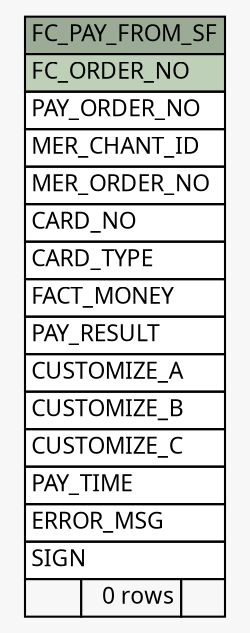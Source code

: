 // dot 2.26.0 on Linux 2.6.32-504.8.1.el6.x86_64
// SchemaSpy rev Unknown
digraph "FC_PAY_FROM_SF" {
  graph [
    rankdir="RL"
    bgcolor="#f7f7f7"
    nodesep="0.18"
    ranksep="0.46"
    fontname="Microsoft YaHei"
    fontsize="11"
  ];
  node [
    fontname="Microsoft YaHei"
    fontsize="11"
    shape="plaintext"
  ];
  edge [
    arrowsize="0.8"
  ];
  "FC_PAY_FROM_SF" [
    label=<
    <TABLE BORDER="0" CELLBORDER="1" CELLSPACING="0" BGCOLOR="#ffffff">
      <TR><TD COLSPAN="3" BGCOLOR="#9bab96" ALIGN="CENTER">FC_PAY_FROM_SF</TD></TR>
      <TR><TD PORT="FC_ORDER_NO" COLSPAN="3" BGCOLOR="#bed1b8" ALIGN="LEFT">FC_ORDER_NO</TD></TR>
      <TR><TD PORT="PAY_ORDER_NO" COLSPAN="3" ALIGN="LEFT">PAY_ORDER_NO</TD></TR>
      <TR><TD PORT="MER_CHANT_ID" COLSPAN="3" ALIGN="LEFT">MER_CHANT_ID</TD></TR>
      <TR><TD PORT="MER_ORDER_NO" COLSPAN="3" ALIGN="LEFT">MER_ORDER_NO</TD></TR>
      <TR><TD PORT="CARD_NO" COLSPAN="3" ALIGN="LEFT">CARD_NO</TD></TR>
      <TR><TD PORT="CARD_TYPE" COLSPAN="3" ALIGN="LEFT">CARD_TYPE</TD></TR>
      <TR><TD PORT="FACT_MONEY" COLSPAN="3" ALIGN="LEFT">FACT_MONEY</TD></TR>
      <TR><TD PORT="PAY_RESULT" COLSPAN="3" ALIGN="LEFT">PAY_RESULT</TD></TR>
      <TR><TD PORT="CUSTOMIZE_A" COLSPAN="3" ALIGN="LEFT">CUSTOMIZE_A</TD></TR>
      <TR><TD PORT="CUSTOMIZE_B" COLSPAN="3" ALIGN="LEFT">CUSTOMIZE_B</TD></TR>
      <TR><TD PORT="CUSTOMIZE_C" COLSPAN="3" ALIGN="LEFT">CUSTOMIZE_C</TD></TR>
      <TR><TD PORT="PAY_TIME" COLSPAN="3" ALIGN="LEFT">PAY_TIME</TD></TR>
      <TR><TD PORT="ERROR_MSG" COLSPAN="3" ALIGN="LEFT">ERROR_MSG</TD></TR>
      <TR><TD PORT="SIGN" COLSPAN="3" ALIGN="LEFT">SIGN</TD></TR>
      <TR><TD ALIGN="LEFT" BGCOLOR="#f7f7f7">  </TD><TD ALIGN="RIGHT" BGCOLOR="#f7f7f7">0 rows</TD><TD ALIGN="RIGHT" BGCOLOR="#f7f7f7">  </TD></TR>
    </TABLE>>
    URL="tables/FC_PAY_FROM_SF.html"
    tooltip="FC_PAY_FROM_SF"
  ];
}
